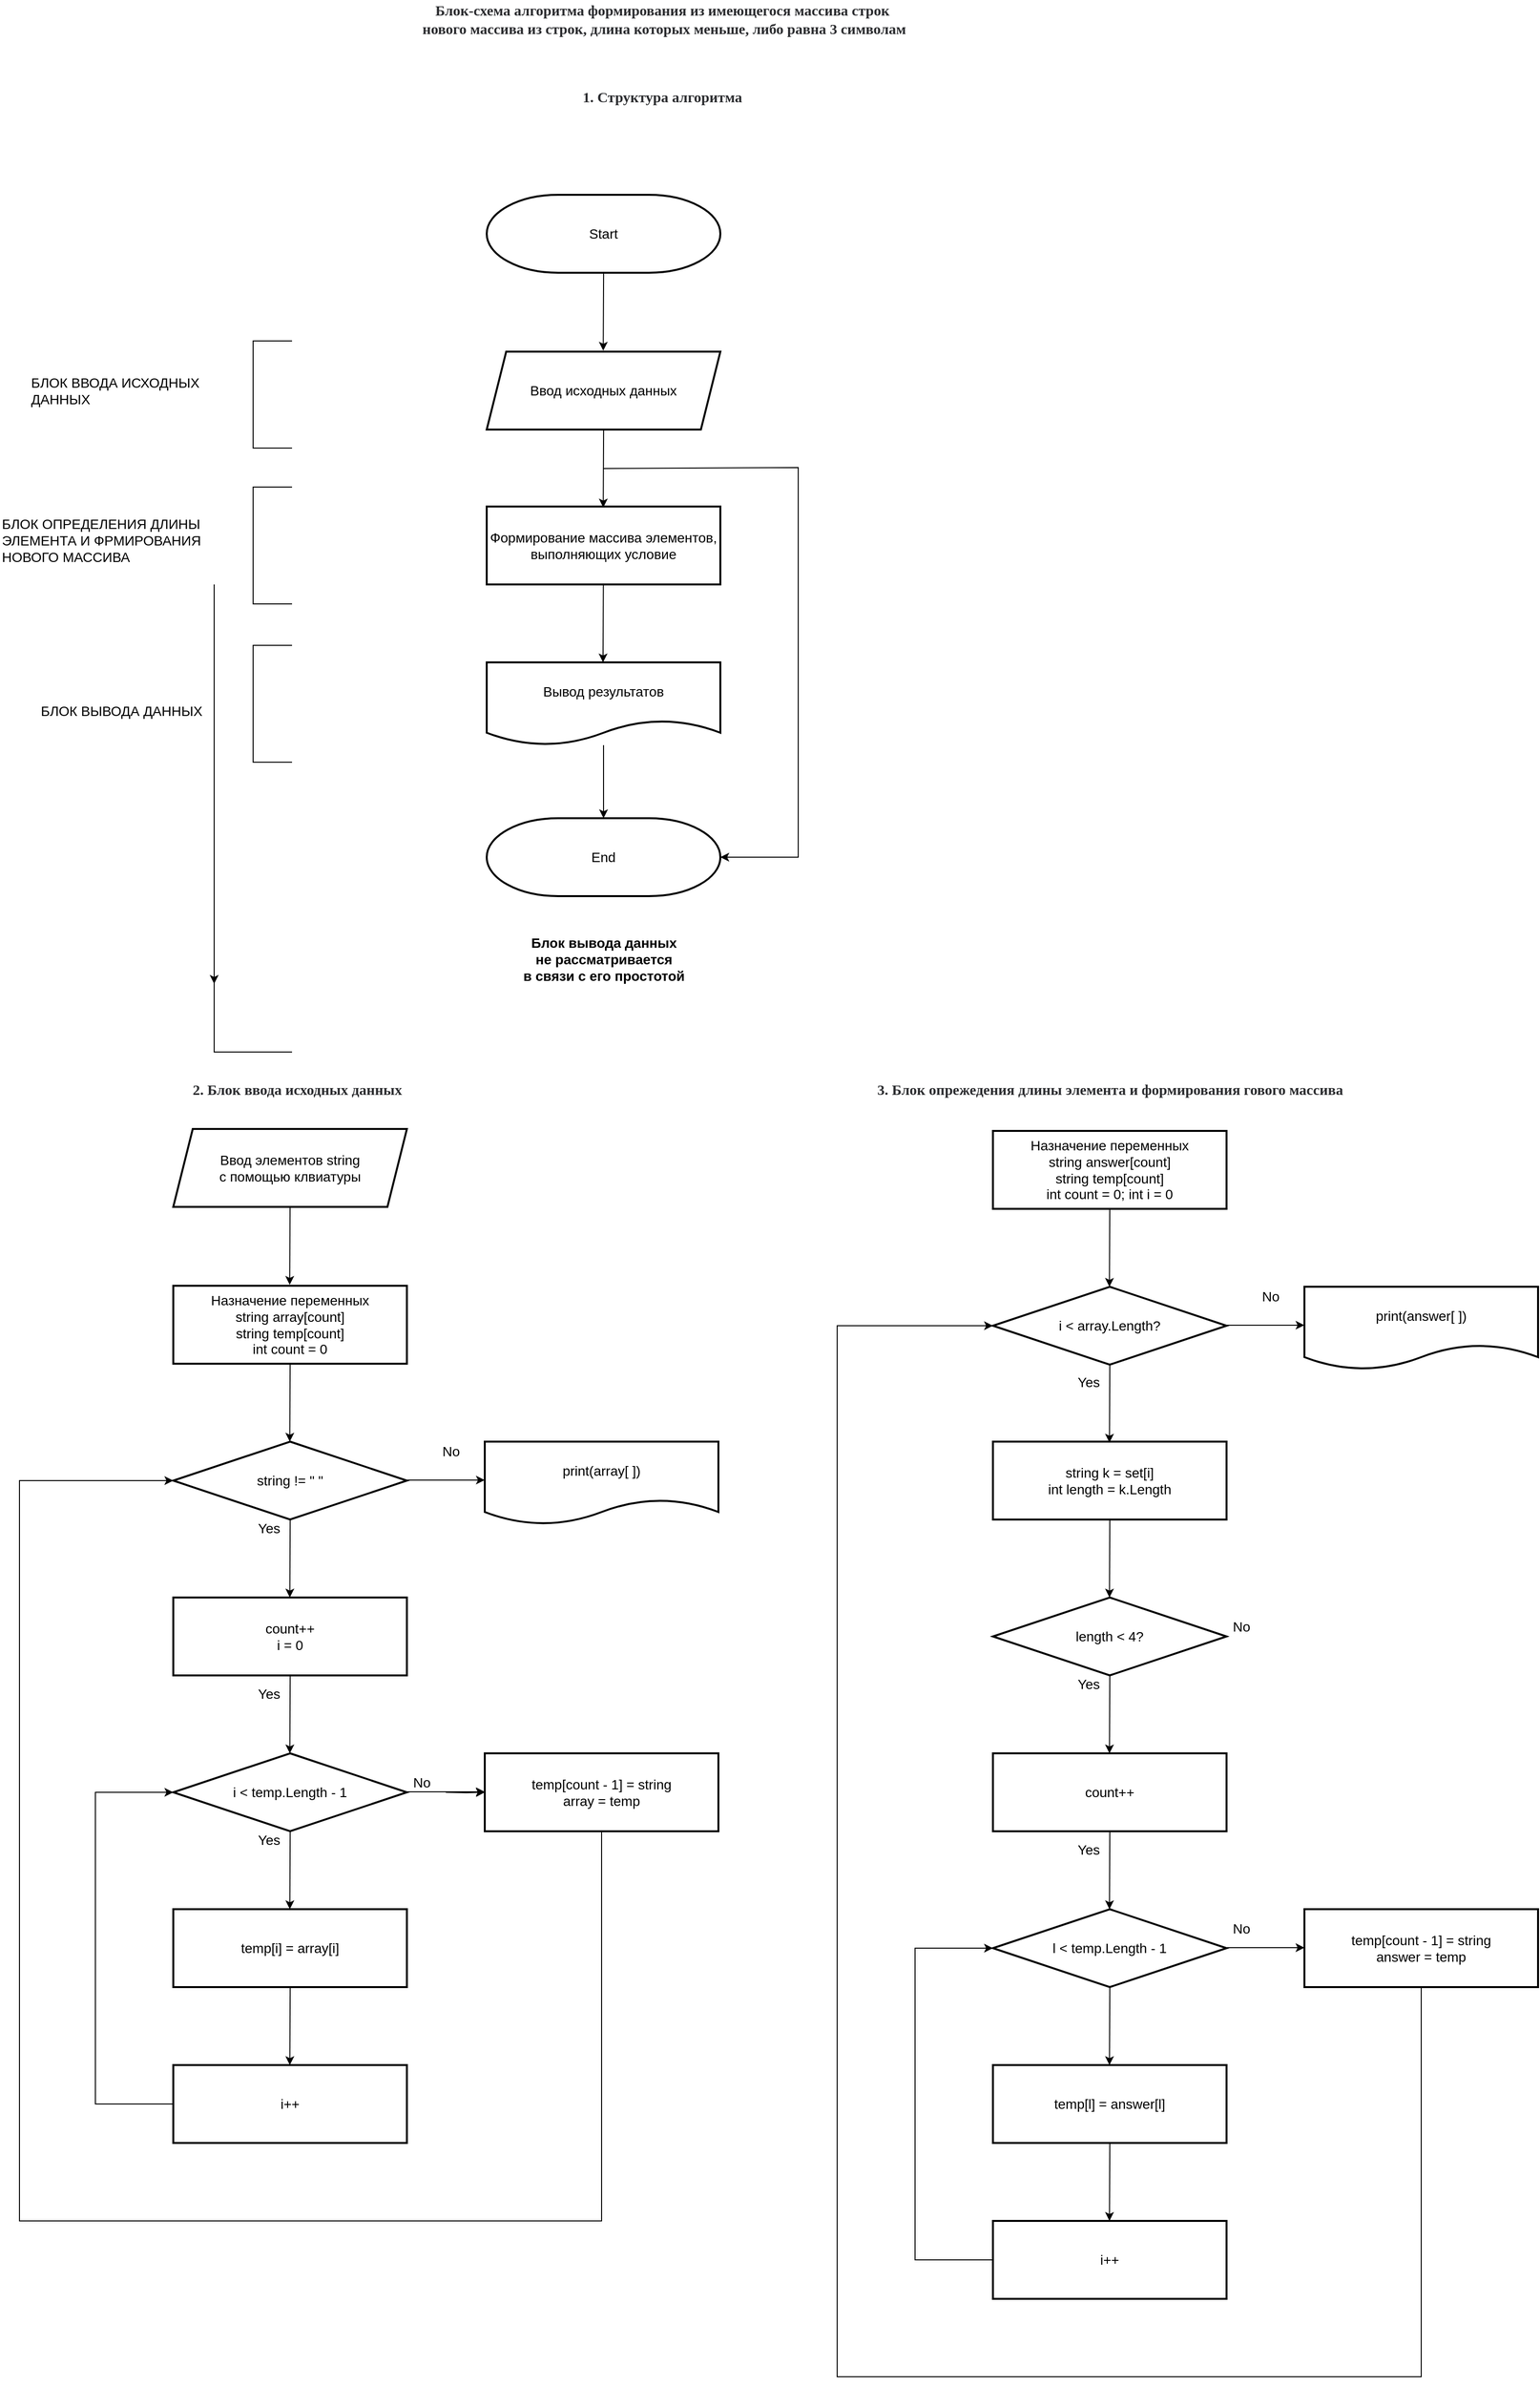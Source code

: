 <mxfile>
    <diagram id="DYNpHGhloW08hcf4pjvI" name="Страница 1">
        <mxGraphModel dx="1870" dy="1580" grid="1" gridSize="10" guides="1" tooltips="1" connect="1" arrows="1" fold="1" page="1" pageScale="1" pageWidth="827" pageHeight="1169" math="0" shadow="0">
            <root>
                <mxCell id="0"/>
                <mxCell id="1" parent="0"/>
                <mxCell id="12" value="" style="edgeStyle=orthogonalEdgeStyle;rounded=0;orthogonalLoop=1;jettySize=auto;html=1;entryX=0;entryY=0.5;entryDx=0;entryDy=0;" parent="1" edge="1">
                    <mxGeometry relative="1" as="geometry">
                        <mxPoint x="160" y="360" as="targetPoint"/>
                        <Array as="points">
                            <mxPoint x="80" y="840"/>
                            <mxPoint x="80" y="360"/>
                        </Array>
                    </mxGeometry>
                </mxCell>
                <mxCell id="75" value="" style="endArrow=classic;html=1;rounded=0;fontFamily=Times New Roman;entryX=0;entryY=0.5;entryDx=0;entryDy=0;exitX=0;exitY=0.5;exitDx=0;exitDy=0;" parent="1" target="70" edge="1">
                    <mxGeometry width="50" height="50" relative="1" as="geometry">
                        <mxPoint x="320" y="1120" as="sourcePoint"/>
                        <mxPoint x="240.0" y="1050" as="targetPoint"/>
                        <Array as="points">
                            <mxPoint x="240" y="1120"/>
                            <mxPoint x="240" y="640"/>
                        </Array>
                    </mxGeometry>
                </mxCell>
                <mxCell id="82" value="&lt;font style=&quot;font-size: 14px;&quot;&gt;Start&lt;/font&gt;" style="strokeWidth=2;html=1;shape=mxgraph.flowchart.terminator;whiteSpace=wrap;" vertex="1" parent="1">
                    <mxGeometry x="520" y="240" width="240" height="80" as="geometry"/>
                </mxCell>
                <mxCell id="83" value="&lt;span style=&quot;color: rgb(44, 45, 48); font-size: 15px; text-align: left;&quot;&gt;Блок-схема алгоритма&amp;nbsp;&lt;/span&gt;&lt;span style=&quot;color: rgb(44, 45, 48); font-size: 15px; text-align: start;&quot;&gt;формирования&amp;nbsp;&lt;/span&gt;&lt;span style=&quot;color: rgb(44, 45, 48); font-size: 15px; text-align: start;&quot;&gt;из имеющегося массива строк&lt;/span&gt;&lt;span style=&quot;color: rgb(44, 45, 48); font-size: 15px; text-align: start;&quot;&gt;&lt;br&gt;&amp;nbsp;нового массива из строк, длина которых меньше, либо равна 3 символам&lt;/span&gt;" style="text;html=1;align=center;verticalAlign=middle;resizable=0;points=[];autosize=1;fontSize=14;fontFamily=Times New Roman;fontStyle=1;fillColor=#FFFFFF;" vertex="1" parent="1">
                    <mxGeometry x="440" y="40" width="520" height="40" as="geometry"/>
                </mxCell>
                <mxCell id="84" value="&lt;font style=&quot;font-size: 14px;&quot;&gt;Ввод исходных данных&lt;br&gt;&lt;/font&gt;" style="shape=parallelogram;perimeter=parallelogramPerimeter;whiteSpace=wrap;html=1;fixedSize=1;strokeWidth=2;" vertex="1" parent="1">
                    <mxGeometry x="520" y="401" width="240" height="80" as="geometry"/>
                </mxCell>
                <mxCell id="85" value="&lt;font style=&quot;font-size: 14px;&quot;&gt;Формирование массива элементов, выполняющих условие&lt;br&gt;&lt;/font&gt;" style="whiteSpace=wrap;html=1;strokeWidth=2;" vertex="1" parent="1">
                    <mxGeometry x="520" y="560" width="240" height="80" as="geometry"/>
                </mxCell>
                <mxCell id="86" value="" style="edgeStyle=orthogonalEdgeStyle;rounded=0;orthogonalLoop=1;jettySize=auto;html=1;fontSize=14;entryX=0.5;entryY=0;entryDx=0;entryDy=0;entryPerimeter=0;" edge="1" parent="1" source="87" target="88">
                    <mxGeometry relative="1" as="geometry">
                        <mxPoint x="900" y="1111" as="targetPoint"/>
                    </mxGeometry>
                </mxCell>
                <mxCell id="87" value="&lt;span style=&quot;font-size: 14px;&quot;&gt;Вывод результатов&lt;/span&gt;" style="shape=document;whiteSpace=wrap;html=1;boundedLbl=1;strokeWidth=2;" vertex="1" parent="1">
                    <mxGeometry x="520" y="720" width="240" height="85" as="geometry"/>
                </mxCell>
                <mxCell id="88" value="&lt;font style=&quot;font-size: 14px;&quot;&gt;End&lt;/font&gt;" style="strokeWidth=2;html=1;shape=mxgraph.flowchart.terminator;whiteSpace=wrap;" vertex="1" parent="1">
                    <mxGeometry x="520" y="880" width="240" height="80" as="geometry"/>
                </mxCell>
                <mxCell id="89" value="" style="endArrow=classic;html=1;rounded=0;fontFamily=Times New Roman;exitX=0.5;exitY=1;exitDx=0;exitDy=0;" edge="1" parent="1">
                    <mxGeometry width="50" height="50" relative="1" as="geometry">
                        <mxPoint x="640.07" y="320" as="sourcePoint"/>
                        <mxPoint x="639.7" y="400" as="targetPoint"/>
                        <Array as="points">
                            <mxPoint x="639.7" y="400"/>
                        </Array>
                    </mxGeometry>
                </mxCell>
                <mxCell id="90" value="" style="endArrow=classic;html=1;rounded=0;fontFamily=Times New Roman;exitX=0.5;exitY=1;exitDx=0;exitDy=0;" edge="1" parent="1">
                    <mxGeometry width="50" height="50" relative="1" as="geometry">
                        <mxPoint x="640.07" y="481.0" as="sourcePoint"/>
                        <mxPoint x="639.7" y="561.0" as="targetPoint"/>
                        <Array as="points">
                            <mxPoint x="639.7" y="561"/>
                        </Array>
                    </mxGeometry>
                </mxCell>
                <mxCell id="91" value="&lt;font style=&quot;font-size: 14px;&quot;&gt;Ввод элементов string&lt;br&gt;с помощью клвиатуры&lt;br&gt;&lt;/font&gt;" style="shape=parallelogram;perimeter=parallelogramPerimeter;whiteSpace=wrap;html=1;fixedSize=1;strokeWidth=2;" vertex="1" parent="1">
                    <mxGeometry x="198" y="1199" width="240" height="80" as="geometry"/>
                </mxCell>
                <mxCell id="92" value="No" style="text;html=1;align=center;verticalAlign=middle;resizable=0;points=[];autosize=1;strokeColor=none;fillColor=none;fontSize=14;" vertex="1" parent="1">
                    <mxGeometry x="438" y="1860" width="30" height="20" as="geometry"/>
                </mxCell>
                <mxCell id="93" value="Yes" style="edgeLabel;html=1;align=center;verticalAlign=middle;resizable=0;points=[];fontSize=14;" vertex="1" connectable="0" parent="1">
                    <mxGeometry x="438" y="2160.002" as="geometry">
                        <mxPoint x="-142" y="-381" as="offset"/>
                    </mxGeometry>
                </mxCell>
                <mxCell id="94" value="No" style="text;html=1;align=center;verticalAlign=middle;resizable=0;points=[];autosize=1;strokeColor=none;fillColor=none;fontSize=14;" vertex="1" parent="1">
                    <mxGeometry x="468" y="1520" width="30" height="20" as="geometry"/>
                </mxCell>
                <mxCell id="95" value="" style="endArrow=classic;html=1;rounded=0;fontFamily=Times New Roman;exitX=0.5;exitY=1;exitDx=0;exitDy=0;" edge="1" parent="1">
                    <mxGeometry width="50" height="50" relative="1" as="geometry">
                        <mxPoint x="317.97" y="1279.0" as="sourcePoint"/>
                        <mxPoint x="317.6" y="1359.0" as="targetPoint"/>
                        <Array as="points">
                            <mxPoint x="317.6" y="1359"/>
                        </Array>
                    </mxGeometry>
                </mxCell>
                <mxCell id="96" value="" style="endArrow=classic;html=1;rounded=0;fontFamily=Times New Roman;exitX=0.5;exitY=1;exitDx=0;exitDy=0;" edge="1" parent="1">
                    <mxGeometry width="50" height="50" relative="1" as="geometry">
                        <mxPoint x="318.09" y="1600" as="sourcePoint"/>
                        <mxPoint x="317.72" y="1680" as="targetPoint"/>
                        <Array as="points">
                            <mxPoint x="317.72" y="1680"/>
                        </Array>
                    </mxGeometry>
                </mxCell>
                <mxCell id="97" value="&lt;span style=&quot;color: rgb(44, 45, 48); font-size: 15px; text-align: left;&quot;&gt;1. Структура алгоритма&lt;/span&gt;" style="text;html=1;align=center;verticalAlign=middle;resizable=0;points=[];autosize=1;fontSize=14;fontFamily=Times New Roman;fontStyle=1;fillColor=#FFFFFF;" vertex="1" parent="1">
                    <mxGeometry x="610" y="130" width="180" height="20" as="geometry"/>
                </mxCell>
                <mxCell id="98" value="" style="endArrow=classic;html=1;rounded=0;fontFamily=Times New Roman;entryX=1;entryY=0.5;entryDx=0;entryDy=0;entryPerimeter=0;" edge="1" parent="1" target="88">
                    <mxGeometry width="50" height="50" relative="1" as="geometry">
                        <mxPoint x="640" y="520.98" as="sourcePoint"/>
                        <mxPoint x="800" y="960" as="targetPoint"/>
                        <Array as="points">
                            <mxPoint x="840" y="520"/>
                            <mxPoint x="840" y="840"/>
                            <mxPoint x="840" y="920"/>
                        </Array>
                    </mxGeometry>
                </mxCell>
                <mxCell id="99" value="" style="endArrow=none;html=1;rounded=0;" edge="1" parent="1">
                    <mxGeometry width="50" height="50" relative="1" as="geometry">
                        <mxPoint x="320" y="500" as="sourcePoint"/>
                        <mxPoint x="320" y="390" as="targetPoint"/>
                        <Array as="points">
                            <mxPoint x="280" y="500"/>
                            <mxPoint x="280" y="390"/>
                        </Array>
                    </mxGeometry>
                </mxCell>
                <mxCell id="100" value="" style="endArrow=none;html=1;rounded=0;" edge="1" parent="1">
                    <mxGeometry width="50" height="50" relative="1" as="geometry">
                        <mxPoint x="320" y="660" as="sourcePoint"/>
                        <mxPoint x="320" y="540" as="targetPoint"/>
                        <Array as="points">
                            <mxPoint x="280" y="660"/>
                            <mxPoint x="280" y="540"/>
                        </Array>
                    </mxGeometry>
                </mxCell>
                <mxCell id="101" value="&lt;font style=&quot;&quot;&gt;&lt;span style=&quot;font-size: 14px;&quot;&gt;БЛОК ВЫВОДА ДАННЫХ&lt;br&gt;&lt;/span&gt;&lt;/font&gt;" style="text;html=1;align=left;verticalAlign=middle;resizable=0;points=[];autosize=1;strokeColor=none;fillColor=none;strokeWidth=2;" vertex="1" parent="1">
                    <mxGeometry x="60" y="760" width="180" height="20" as="geometry"/>
                </mxCell>
                <mxCell id="102" value="&lt;font style=&quot;&quot;&gt;&lt;span style=&quot;font-size: 14px;&quot;&gt;БЛОК ОПРЕДЕЛЕНИЯ ДЛИНЫ&lt;br&gt;ЭЛЕМЕНТА И ФРМИРОВАНИЯ&lt;br&gt;НОВОГО МАССИВА&lt;br&gt;&lt;/span&gt;&lt;/font&gt;" style="text;html=1;align=left;verticalAlign=middle;resizable=0;points=[];autosize=1;strokeColor=none;fillColor=none;strokeWidth=2;" vertex="1" parent="1">
                    <mxGeometry x="20" y="570" width="220" height="50" as="geometry"/>
                </mxCell>
                <mxCell id="103" value="&lt;font style=&quot;&quot;&gt;&lt;span style=&quot;font-size: 14px;&quot;&gt;БЛОК ВВОДА ИСХОДНЫХ&lt;br&gt;ДАННЫХ&lt;br&gt;&lt;/span&gt;&lt;/font&gt;" style="text;html=1;align=left;verticalAlign=middle;resizable=0;points=[];autosize=1;strokeColor=none;fillColor=none;strokeWidth=2;" vertex="1" parent="1">
                    <mxGeometry x="50" y="421" width="190" height="40" as="geometry"/>
                </mxCell>
                <mxCell id="104" value="&lt;font style=&quot;&quot;&gt;&lt;span style=&quot;font-size: 14px;&quot;&gt;&lt;b&gt;Блок вывода данных&lt;br&gt;не рассматривается&lt;br&gt;в связи с его простотой&lt;/b&gt;&lt;br&gt;&lt;/span&gt;&lt;/font&gt;" style="text;html=1;align=center;verticalAlign=middle;resizable=0;points=[];autosize=1;strokeColor=none;fillColor=none;strokeWidth=2;" vertex="1" parent="1">
                    <mxGeometry x="550" y="1000" width="180" height="50" as="geometry"/>
                </mxCell>
                <mxCell id="105" value="&lt;span style=&quot;color: rgb(44, 45, 48); font-size: 15px; text-align: left;&quot;&gt;2. Блок ввода исходных данных&lt;/span&gt;" style="text;html=1;align=center;verticalAlign=middle;resizable=0;points=[];autosize=1;fontSize=14;fontFamily=Times New Roman;fontStyle=1;fillColor=#FFFFFF;" vertex="1" parent="1">
                    <mxGeometry x="210" y="1149" width="230" height="20" as="geometry"/>
                </mxCell>
                <mxCell id="106" value="&lt;font style=&quot;font-size: 14px;&quot;&gt;string != &quot; &quot;&lt;/font&gt;" style="rhombus;whiteSpace=wrap;html=1;strokeWidth=2;" vertex="1" parent="1">
                    <mxGeometry x="198" y="1520" width="240" height="80" as="geometry"/>
                </mxCell>
                <mxCell id="107" value="" style="endArrow=classic;html=1;rounded=0;fontFamily=Times New Roman;exitX=0.5;exitY=1;exitDx=0;exitDy=0;" edge="1" parent="1">
                    <mxGeometry width="50" height="50" relative="1" as="geometry">
                        <mxPoint x="639.84" y="640" as="sourcePoint"/>
                        <mxPoint x="639.47" y="720" as="targetPoint"/>
                        <Array as="points">
                            <mxPoint x="639.47" y="720"/>
                        </Array>
                    </mxGeometry>
                </mxCell>
                <mxCell id="108" value="" style="endArrow=none;html=1;rounded=0;" edge="1" parent="1">
                    <mxGeometry width="50" height="50" relative="1" as="geometry">
                        <mxPoint x="320" y="822.5" as="sourcePoint"/>
                        <mxPoint x="320" y="702.5" as="targetPoint"/>
                        <Array as="points">
                            <mxPoint x="280" y="822.5"/>
                            <mxPoint x="280" y="702.5"/>
                        </Array>
                    </mxGeometry>
                </mxCell>
                <mxCell id="109" value="&lt;font style=&quot;font-size: 14px;&quot;&gt;Назначение переменных&lt;br&gt;string array[count]&lt;br&gt;string temp[count]&lt;br&gt;int count = 0&lt;br&gt;&lt;/font&gt;" style="whiteSpace=wrap;html=1;strokeWidth=2;" vertex="1" parent="1">
                    <mxGeometry x="198" y="1360" width="240" height="80" as="geometry"/>
                </mxCell>
                <mxCell id="110" value="" style="endArrow=classic;html=1;rounded=0;fontFamily=Times New Roman;exitX=0.5;exitY=1;exitDx=0;exitDy=0;" edge="1" parent="1">
                    <mxGeometry width="50" height="50" relative="1" as="geometry">
                        <mxPoint x="318.04" y="1440" as="sourcePoint"/>
                        <mxPoint x="317.67" y="1520" as="targetPoint"/>
                        <Array as="points">
                            <mxPoint x="317.67" y="1520"/>
                        </Array>
                    </mxGeometry>
                </mxCell>
                <mxCell id="111" value="&lt;font style=&quot;font-size: 14px;&quot;&gt;count++&lt;br&gt;i = 0&lt;br&gt;&lt;/font&gt;" style="whiteSpace=wrap;html=1;strokeWidth=2;" vertex="1" parent="1">
                    <mxGeometry x="198" y="1680" width="240" height="80" as="geometry"/>
                </mxCell>
                <mxCell id="112" value="&lt;font style=&quot;font-size: 14px;&quot;&gt;temp[i] = array[i]&lt;br&gt;&lt;/font&gt;" style="whiteSpace=wrap;html=1;strokeWidth=2;" vertex="1" parent="1">
                    <mxGeometry x="198" y="2000" width="240" height="80" as="geometry"/>
                </mxCell>
                <mxCell id="113" value="" style="endArrow=classic;html=1;rounded=0;fontFamily=Times New Roman;exitX=0.5;exitY=1;exitDx=0;exitDy=0;" edge="1" parent="1">
                    <mxGeometry width="50" height="50" relative="1" as="geometry">
                        <mxPoint x="318.09" y="1760" as="sourcePoint"/>
                        <mxPoint x="317.72" y="1840" as="targetPoint"/>
                        <Array as="points">
                            <mxPoint x="317.72" y="1840"/>
                        </Array>
                    </mxGeometry>
                </mxCell>
                <mxCell id="114" value="&lt;font style=&quot;font-size: 14px;&quot;&gt;i++&lt;br&gt;&lt;/font&gt;" style="whiteSpace=wrap;html=1;strokeWidth=2;" vertex="1" parent="1">
                    <mxGeometry x="198" y="2160" width="240" height="80" as="geometry"/>
                </mxCell>
                <mxCell id="115" value="" style="endArrow=classic;html=1;rounded=0;fontFamily=Times New Roman;exitX=0.5;exitY=1;exitDx=0;exitDy=0;" edge="1" parent="1">
                    <mxGeometry width="50" height="50" relative="1" as="geometry">
                        <mxPoint x="318.09" y="2080" as="sourcePoint"/>
                        <mxPoint x="317.72" y="2160" as="targetPoint"/>
                        <Array as="points">
                            <mxPoint x="317.72" y="2160"/>
                        </Array>
                    </mxGeometry>
                </mxCell>
                <mxCell id="116" value="&lt;font style=&quot;font-size: 14px;&quot;&gt;i &amp;lt; temp.Length - 1&lt;/font&gt;" style="rhombus;whiteSpace=wrap;html=1;strokeWidth=2;" vertex="1" parent="1">
                    <mxGeometry x="198" y="1840" width="240" height="80" as="geometry"/>
                </mxCell>
                <mxCell id="117" value="" style="endArrow=classic;html=1;rounded=0;fontFamily=Times New Roman;exitX=0.5;exitY=1;exitDx=0;exitDy=0;" edge="1" parent="1">
                    <mxGeometry width="50" height="50" relative="1" as="geometry">
                        <mxPoint x="318.09" y="1920" as="sourcePoint"/>
                        <mxPoint x="317.72" y="2000" as="targetPoint"/>
                        <Array as="points">
                            <mxPoint x="317.72" y="2000"/>
                        </Array>
                    </mxGeometry>
                </mxCell>
                <mxCell id="118" value="Yes" style="edgeLabel;html=1;align=center;verticalAlign=middle;resizable=0;points=[];fontSize=14;" vertex="1" connectable="0" parent="1">
                    <mxGeometry x="438" y="2310.002" as="geometry">
                        <mxPoint x="-142" y="-381" as="offset"/>
                    </mxGeometry>
                </mxCell>
                <mxCell id="119" value="" style="endArrow=classic;html=1;rounded=0;fontFamily=Times New Roman;entryX=0;entryY=0.5;entryDx=0;entryDy=0;exitX=0;exitY=0.5;exitDx=0;exitDy=0;" edge="1" parent="1" source="114">
                    <mxGeometry width="50" height="50" relative="1" as="geometry">
                        <mxPoint x="198" y="2360" as="sourcePoint"/>
                        <mxPoint x="198" y="1880" as="targetPoint"/>
                        <Array as="points">
                            <mxPoint x="118" y="2200"/>
                            <mxPoint x="118" y="1880"/>
                        </Array>
                    </mxGeometry>
                </mxCell>
                <mxCell id="120" value="&lt;font style=&quot;font-size: 14px;&quot;&gt;temp[count - 1] = string&lt;br&gt;array = temp&lt;br&gt;&lt;/font&gt;" style="whiteSpace=wrap;html=1;strokeWidth=2;" vertex="1" parent="1">
                    <mxGeometry x="518" y="1840" width="240" height="80" as="geometry"/>
                </mxCell>
                <mxCell id="121" value="" style="endArrow=classic;html=1;rounded=0;fontFamily=Times New Roman;entryX=0;entryY=0.5;entryDx=0;entryDy=0;" edge="1" parent="1">
                    <mxGeometry width="50" height="50" relative="1" as="geometry">
                        <mxPoint x="438" y="1879.44" as="sourcePoint"/>
                        <mxPoint x="518" y="1879.44" as="targetPoint"/>
                        <Array as="points">
                            <mxPoint x="478" y="1879.44"/>
                        </Array>
                    </mxGeometry>
                </mxCell>
                <mxCell id="122" value="Yes" style="edgeLabel;html=1;align=center;verticalAlign=middle;resizable=0;points=[];fontSize=14;" vertex="1" connectable="0" parent="1">
                    <mxGeometry x="438" y="1990.002" as="geometry">
                        <mxPoint x="-142" y="-381" as="offset"/>
                    </mxGeometry>
                </mxCell>
                <mxCell id="123" value="" style="endArrow=classic;html=1;rounded=0;fontFamily=Times New Roman;entryX=0;entryY=0.5;entryDx=0;entryDy=0;" edge="1" parent="1">
                    <mxGeometry width="50" height="50" relative="1" as="geometry">
                        <mxPoint x="438" y="1559.44" as="sourcePoint"/>
                        <mxPoint x="518" y="1559.44" as="targetPoint"/>
                        <Array as="points">
                            <mxPoint x="478" y="1559.44"/>
                        </Array>
                    </mxGeometry>
                </mxCell>
                <mxCell id="124" value="" style="endArrow=classic;html=1;rounded=0;fontFamily=Times New Roman;entryX=0;entryY=0.5;entryDx=0;entryDy=0;exitX=0.5;exitY=1;exitDx=0;exitDy=0;" edge="1" parent="1" source="120">
                    <mxGeometry width="50" height="50" relative="1" as="geometry">
                        <mxPoint x="198" y="1880" as="sourcePoint"/>
                        <mxPoint x="198" y="1560" as="targetPoint"/>
                        <Array as="points">
                            <mxPoint x="638" y="2320"/>
                            <mxPoint x="340" y="2320"/>
                            <mxPoint x="40" y="2320"/>
                            <mxPoint x="40" y="1560"/>
                        </Array>
                    </mxGeometry>
                </mxCell>
                <mxCell id="125" value="&lt;span style=&quot;font-size: 14px;&quot;&gt;print(array[ ])&lt;/span&gt;" style="shape=document;whiteSpace=wrap;html=1;boundedLbl=1;strokeWidth=2;" vertex="1" parent="1">
                    <mxGeometry x="518" y="1520" width="240" height="85" as="geometry"/>
                </mxCell>
                <mxCell id="126" value="No" style="text;html=1;align=center;verticalAlign=middle;resizable=0;points=[];autosize=1;strokeColor=none;fillColor=none;fontSize=14;" vertex="1" parent="1">
                    <mxGeometry x="1280" y="1700" width="30" height="20" as="geometry"/>
                </mxCell>
                <mxCell id="127" value="No" style="text;html=1;align=center;verticalAlign=middle;resizable=0;points=[];autosize=1;strokeColor=none;fillColor=none;fontSize=14;" vertex="1" parent="1">
                    <mxGeometry x="1310" y="1361" width="30" height="20" as="geometry"/>
                </mxCell>
                <mxCell id="128" value="" style="endArrow=classic;html=1;rounded=0;fontFamily=Times New Roman;exitX=0.5;exitY=1;exitDx=0;exitDy=0;" edge="1" parent="1">
                    <mxGeometry width="50" height="50" relative="1" as="geometry">
                        <mxPoint x="1160.09" y="1441.0" as="sourcePoint"/>
                        <mxPoint x="1159.72" y="1521.0" as="targetPoint"/>
                        <Array as="points">
                            <mxPoint x="1159.72" y="1521"/>
                        </Array>
                    </mxGeometry>
                </mxCell>
                <mxCell id="129" value="&lt;span style=&quot;color: rgb(44, 45, 48); font-size: 15px; text-align: left;&quot;&gt;3. Блок опрежедения длины элемента и формирования гового массива&lt;/span&gt;" style="text;html=1;align=center;verticalAlign=middle;resizable=0;points=[];autosize=1;fontSize=14;fontFamily=Times New Roman;fontStyle=1;fillColor=#FFFFFF;" vertex="1" parent="1">
                    <mxGeometry x="915" y="1149" width="490" height="20" as="geometry"/>
                </mxCell>
                <mxCell id="130" value="&lt;font style=&quot;font-size: 14px;&quot;&gt;i &amp;lt; array.Length?&lt;/font&gt;" style="rhombus;whiteSpace=wrap;html=1;strokeWidth=2;" vertex="1" parent="1">
                    <mxGeometry x="1040" y="1361" width="240" height="80" as="geometry"/>
                </mxCell>
                <mxCell id="131" value="&lt;font style=&quot;font-size: 14px;&quot;&gt;Назначение переменных&lt;br&gt;string answer[count]&lt;br&gt;string temp[count]&lt;br&gt;int count = 0; int i = 0&lt;br&gt;&lt;/font&gt;" style="whiteSpace=wrap;html=1;strokeWidth=2;" vertex="1" parent="1">
                    <mxGeometry x="1040" y="1201" width="240" height="80" as="geometry"/>
                </mxCell>
                <mxCell id="132" value="" style="endArrow=classic;html=1;rounded=0;fontFamily=Times New Roman;exitX=0.5;exitY=1;exitDx=0;exitDy=0;" edge="1" parent="1">
                    <mxGeometry width="50" height="50" relative="1" as="geometry">
                        <mxPoint x="1160.04" y="1281.0" as="sourcePoint"/>
                        <mxPoint x="1159.67" y="1361.0" as="targetPoint"/>
                        <Array as="points">
                            <mxPoint x="1159.67" y="1361"/>
                        </Array>
                    </mxGeometry>
                </mxCell>
                <mxCell id="133" value="&lt;font style=&quot;font-size: 14px;&quot;&gt;count++&lt;br&gt;&lt;/font&gt;" style="whiteSpace=wrap;html=1;strokeWidth=2;" vertex="1" parent="1">
                    <mxGeometry x="1040" y="1840" width="240" height="80" as="geometry"/>
                </mxCell>
                <mxCell id="134" value="" style="endArrow=classic;html=1;rounded=0;fontFamily=Times New Roman;exitX=0.5;exitY=1;exitDx=0;exitDy=0;" edge="1" parent="1">
                    <mxGeometry width="50" height="50" relative="1" as="geometry">
                        <mxPoint x="1160.09" y="1600" as="sourcePoint"/>
                        <mxPoint x="1159.72" y="1680" as="targetPoint"/>
                        <Array as="points">
                            <mxPoint x="1159.72" y="1680"/>
                        </Array>
                    </mxGeometry>
                </mxCell>
                <mxCell id="135" value="" style="endArrow=classic;html=1;rounded=0;fontFamily=Times New Roman;exitX=0.5;exitY=1;exitDx=0;exitDy=0;" edge="1" parent="1">
                    <mxGeometry width="50" height="50" relative="1" as="geometry">
                        <mxPoint x="1160.09" y="1920" as="sourcePoint"/>
                        <mxPoint x="1159.72" y="2000" as="targetPoint"/>
                        <Array as="points">
                            <mxPoint x="1159.72" y="2000"/>
                        </Array>
                    </mxGeometry>
                </mxCell>
                <mxCell id="136" value="&lt;font style=&quot;font-size: 14px;&quot;&gt;length &amp;lt; 4?&lt;/font&gt;" style="rhombus;whiteSpace=wrap;html=1;strokeWidth=2;" vertex="1" parent="1">
                    <mxGeometry x="1040" y="1680" width="240" height="80" as="geometry"/>
                </mxCell>
                <mxCell id="137" value="" style="endArrow=classic;html=1;rounded=0;fontFamily=Times New Roman;exitX=0.5;exitY=1;exitDx=0;exitDy=0;" edge="1" parent="1">
                    <mxGeometry width="50" height="50" relative="1" as="geometry">
                        <mxPoint x="1160.09" y="1760" as="sourcePoint"/>
                        <mxPoint x="1159.72" y="1840" as="targetPoint"/>
                        <Array as="points">
                            <mxPoint x="1159.72" y="1840"/>
                        </Array>
                    </mxGeometry>
                </mxCell>
                <mxCell id="138" value="Yes" style="edgeLabel;html=1;align=center;verticalAlign=middle;resizable=0;points=[];fontSize=14;" vertex="1" connectable="0" parent="1">
                    <mxGeometry x="1280" y="2150.002" as="geometry">
                        <mxPoint x="-142" y="-381" as="offset"/>
                    </mxGeometry>
                </mxCell>
                <mxCell id="139" value="Yes" style="edgeLabel;html=1;align=center;verticalAlign=middle;resizable=0;points=[];fontSize=14;" vertex="1" connectable="0" parent="1">
                    <mxGeometry x="1280" y="1840.002" as="geometry">
                        <mxPoint x="-142" y="-381" as="offset"/>
                    </mxGeometry>
                </mxCell>
                <mxCell id="140" value="" style="endArrow=classic;html=1;rounded=0;fontFamily=Times New Roman;entryX=0;entryY=0.5;entryDx=0;entryDy=0;" edge="1" parent="1">
                    <mxGeometry width="50" height="50" relative="1" as="geometry">
                        <mxPoint x="1280" y="1400.44" as="sourcePoint"/>
                        <mxPoint x="1360" y="1400.44" as="targetPoint"/>
                        <Array as="points">
                            <mxPoint x="1320" y="1400.44"/>
                        </Array>
                    </mxGeometry>
                </mxCell>
                <mxCell id="141" value="&lt;span style=&quot;font-size: 14px;&quot;&gt;print(answer[ ])&lt;/span&gt;" style="shape=document;whiteSpace=wrap;html=1;boundedLbl=1;strokeWidth=2;" vertex="1" parent="1">
                    <mxGeometry x="1360" y="1361" width="240" height="85" as="geometry"/>
                </mxCell>
                <mxCell id="142" value="&lt;font style=&quot;font-size: 14px;&quot;&gt;string k = set[i]&lt;br&gt;int length = k.Length&lt;br&gt;&lt;/font&gt;" style="whiteSpace=wrap;html=1;strokeWidth=2;" vertex="1" parent="1">
                    <mxGeometry x="1040" y="1520" width="240" height="80" as="geometry"/>
                </mxCell>
                <mxCell id="143" value="&lt;span style=&quot;font-size: 14px;&quot;&gt;l &amp;lt; temp.Length - 1&lt;/span&gt;" style="rhombus;whiteSpace=wrap;html=1;strokeWidth=2;" vertex="1" parent="1">
                    <mxGeometry x="1040" y="2000" width="240" height="80" as="geometry"/>
                </mxCell>
                <mxCell id="144" value="Yes" style="edgeLabel;html=1;align=center;verticalAlign=middle;resizable=0;points=[];fontSize=14;" vertex="1" connectable="0" parent="1">
                    <mxGeometry x="1280" y="2320.002" as="geometry">
                        <mxPoint x="-142" y="-381" as="offset"/>
                    </mxGeometry>
                </mxCell>
                <mxCell id="145" value="&lt;font style=&quot;font-size: 14px;&quot;&gt;temp[l] = answer[l]&lt;br&gt;&lt;/font&gt;" style="whiteSpace=wrap;html=1;strokeWidth=2;" vertex="1" parent="1">
                    <mxGeometry x="1040" y="2160" width="240" height="80" as="geometry"/>
                </mxCell>
                <mxCell id="146" value="&lt;font style=&quot;font-size: 14px;&quot;&gt;i++&lt;br&gt;&lt;/font&gt;" style="whiteSpace=wrap;html=1;strokeWidth=2;" vertex="1" parent="1">
                    <mxGeometry x="1040" y="2320" width="240" height="80" as="geometry"/>
                </mxCell>
                <mxCell id="147" value="" style="endArrow=classic;html=1;rounded=0;fontFamily=Times New Roman;exitX=0.5;exitY=1;exitDx=0;exitDy=0;" edge="1" parent="1">
                    <mxGeometry width="50" height="50" relative="1" as="geometry">
                        <mxPoint x="1160.09" y="2240" as="sourcePoint"/>
                        <mxPoint x="1159.72" y="2320" as="targetPoint"/>
                        <Array as="points">
                            <mxPoint x="1159.72" y="2320"/>
                        </Array>
                    </mxGeometry>
                </mxCell>
                <mxCell id="148" value="" style="endArrow=classic;html=1;rounded=0;fontFamily=Times New Roman;exitX=0.5;exitY=1;exitDx=0;exitDy=0;" edge="1" parent="1">
                    <mxGeometry width="50" height="50" relative="1" as="geometry">
                        <mxPoint x="1160.09" y="2080" as="sourcePoint"/>
                        <mxPoint x="1159.72" y="2160" as="targetPoint"/>
                        <Array as="points">
                            <mxPoint x="1159.72" y="2160"/>
                        </Array>
                    </mxGeometry>
                </mxCell>
                <mxCell id="149" value="Yes" style="edgeLabel;html=1;align=center;verticalAlign=middle;resizable=0;points=[];fontSize=14;" vertex="1" connectable="0" parent="1">
                    <mxGeometry x="1280" y="2150.002" as="geometry">
                        <mxPoint x="-142" y="-381" as="offset"/>
                    </mxGeometry>
                </mxCell>
                <mxCell id="150" value="&lt;font style=&quot;font-size: 14px;&quot;&gt;temp[count - 1] = string&lt;br&gt;answer = temp&lt;br&gt;&lt;/font&gt;" style="whiteSpace=wrap;html=1;strokeWidth=2;" vertex="1" parent="1">
                    <mxGeometry x="1360" y="2000" width="240" height="80" as="geometry"/>
                </mxCell>
                <mxCell id="151" value="" style="edgeStyle=orthogonalEdgeStyle;rounded=0;orthogonalLoop=1;jettySize=auto;html=1;" edge="1" parent="1" target="120">
                    <mxGeometry relative="1" as="geometry">
                        <mxPoint x="478" y="1880" as="sourcePoint"/>
                    </mxGeometry>
                </mxCell>
                <mxCell id="152" value="" style="endArrow=classic;html=1;rounded=0;fontFamily=Times New Roman;entryX=0;entryY=0.5;entryDx=0;entryDy=0;" edge="1" parent="1">
                    <mxGeometry width="50" height="50" relative="1" as="geometry">
                        <mxPoint x="1280" y="2039.5" as="sourcePoint"/>
                        <mxPoint x="1360" y="2039.5" as="targetPoint"/>
                        <Array as="points">
                            <mxPoint x="1320" y="2039.5"/>
                        </Array>
                    </mxGeometry>
                </mxCell>
                <mxCell id="153" value="No" style="text;html=1;align=center;verticalAlign=middle;resizable=0;points=[];autosize=1;strokeColor=none;fillColor=none;fontSize=14;" vertex="1" parent="1">
                    <mxGeometry x="1280" y="2010" width="30" height="20" as="geometry"/>
                </mxCell>
                <mxCell id="154" value="" style="endArrow=classic;html=1;rounded=0;fontFamily=Times New Roman;entryX=0;entryY=0.5;entryDx=0;entryDy=0;exitX=0;exitY=0.5;exitDx=0;exitDy=0;" edge="1" parent="1">
                    <mxGeometry width="50" height="50" relative="1" as="geometry">
                        <mxPoint x="1040" y="2360" as="sourcePoint"/>
                        <mxPoint x="1040" y="2040" as="targetPoint"/>
                        <Array as="points">
                            <mxPoint x="960" y="2360"/>
                            <mxPoint x="960" y="2040"/>
                        </Array>
                    </mxGeometry>
                </mxCell>
                <mxCell id="155" value="" style="endArrow=classic;html=1;rounded=0;fontFamily=Times New Roman;entryX=0;entryY=0.5;entryDx=0;entryDy=0;" edge="1" parent="1" target="130">
                    <mxGeometry width="50" height="50" relative="1" as="geometry">
                        <mxPoint x="1480" y="2080" as="sourcePoint"/>
                        <mxPoint x="1040" y="1560" as="targetPoint"/>
                        <Array as="points">
                            <mxPoint x="1480" y="2480"/>
                            <mxPoint x="880" y="2480"/>
                            <mxPoint x="880" y="1401"/>
                        </Array>
                    </mxGeometry>
                </mxCell>
            </root>
        </mxGraphModel>
    </diagram>
</mxfile>